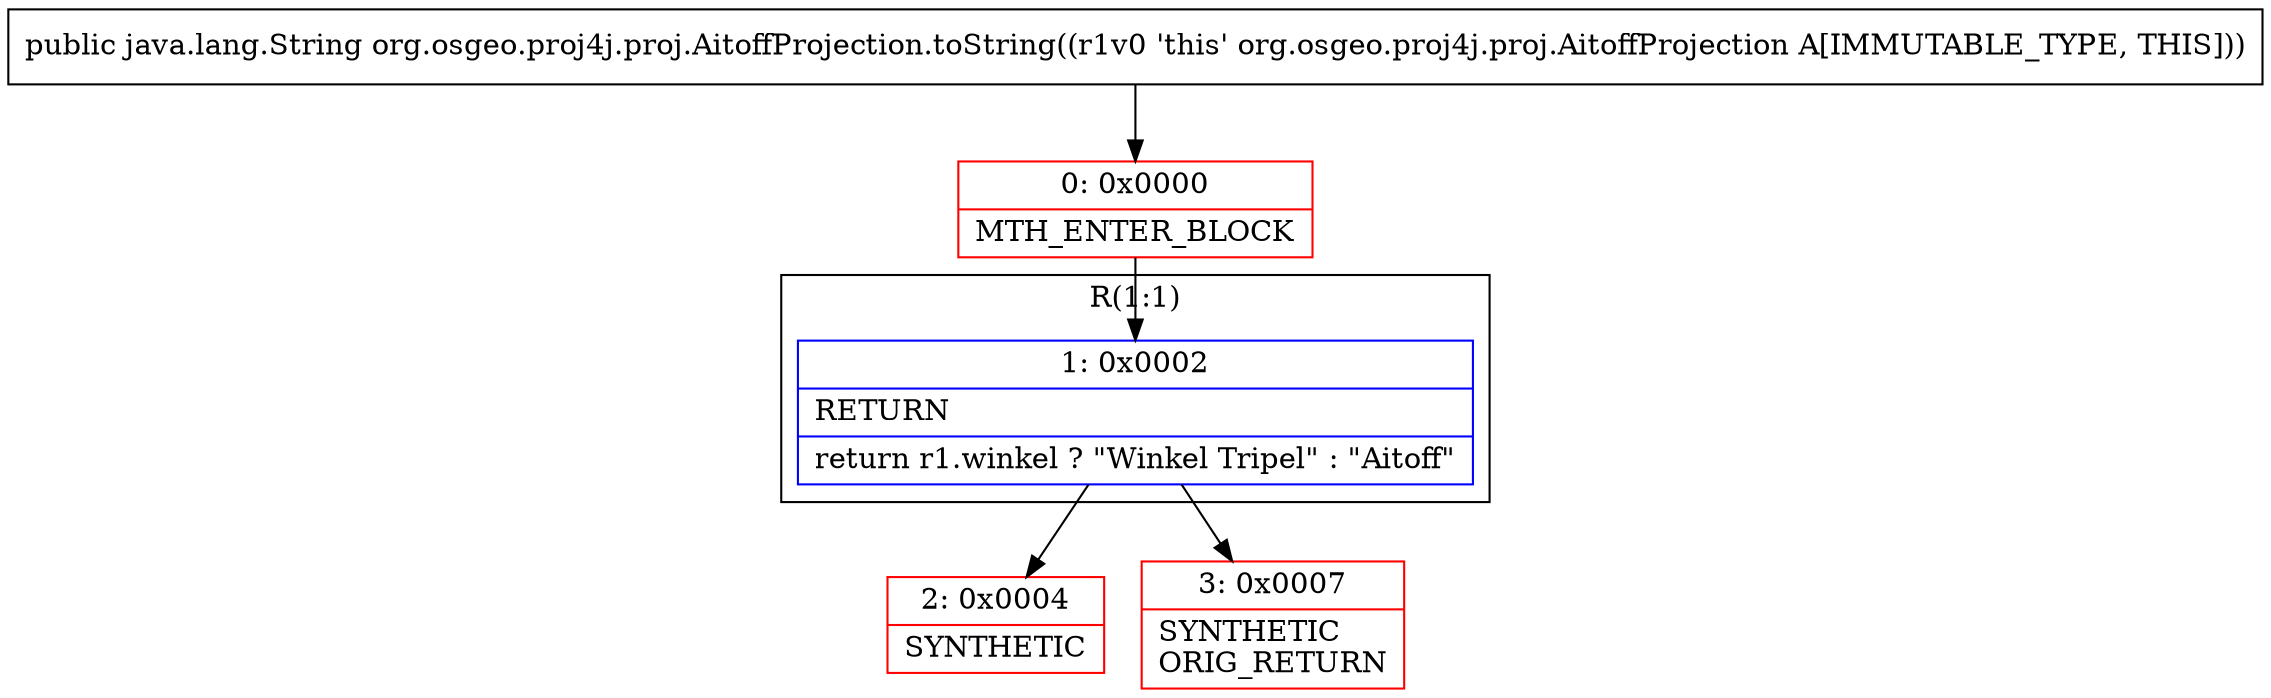 digraph "CFG fororg.osgeo.proj4j.proj.AitoffProjection.toString()Ljava\/lang\/String;" {
subgraph cluster_Region_1848172962 {
label = "R(1:1)";
node [shape=record,color=blue];
Node_1 [shape=record,label="{1\:\ 0x0002|RETURN\l|return r1.winkel ? \"Winkel Tripel\" : \"Aitoff\"\l}"];
}
Node_0 [shape=record,color=red,label="{0\:\ 0x0000|MTH_ENTER_BLOCK\l}"];
Node_2 [shape=record,color=red,label="{2\:\ 0x0004|SYNTHETIC\l}"];
Node_3 [shape=record,color=red,label="{3\:\ 0x0007|SYNTHETIC\lORIG_RETURN\l}"];
MethodNode[shape=record,label="{public java.lang.String org.osgeo.proj4j.proj.AitoffProjection.toString((r1v0 'this' org.osgeo.proj4j.proj.AitoffProjection A[IMMUTABLE_TYPE, THIS])) }"];
MethodNode -> Node_0;
Node_1 -> Node_2;
Node_1 -> Node_3;
Node_0 -> Node_1;
}

